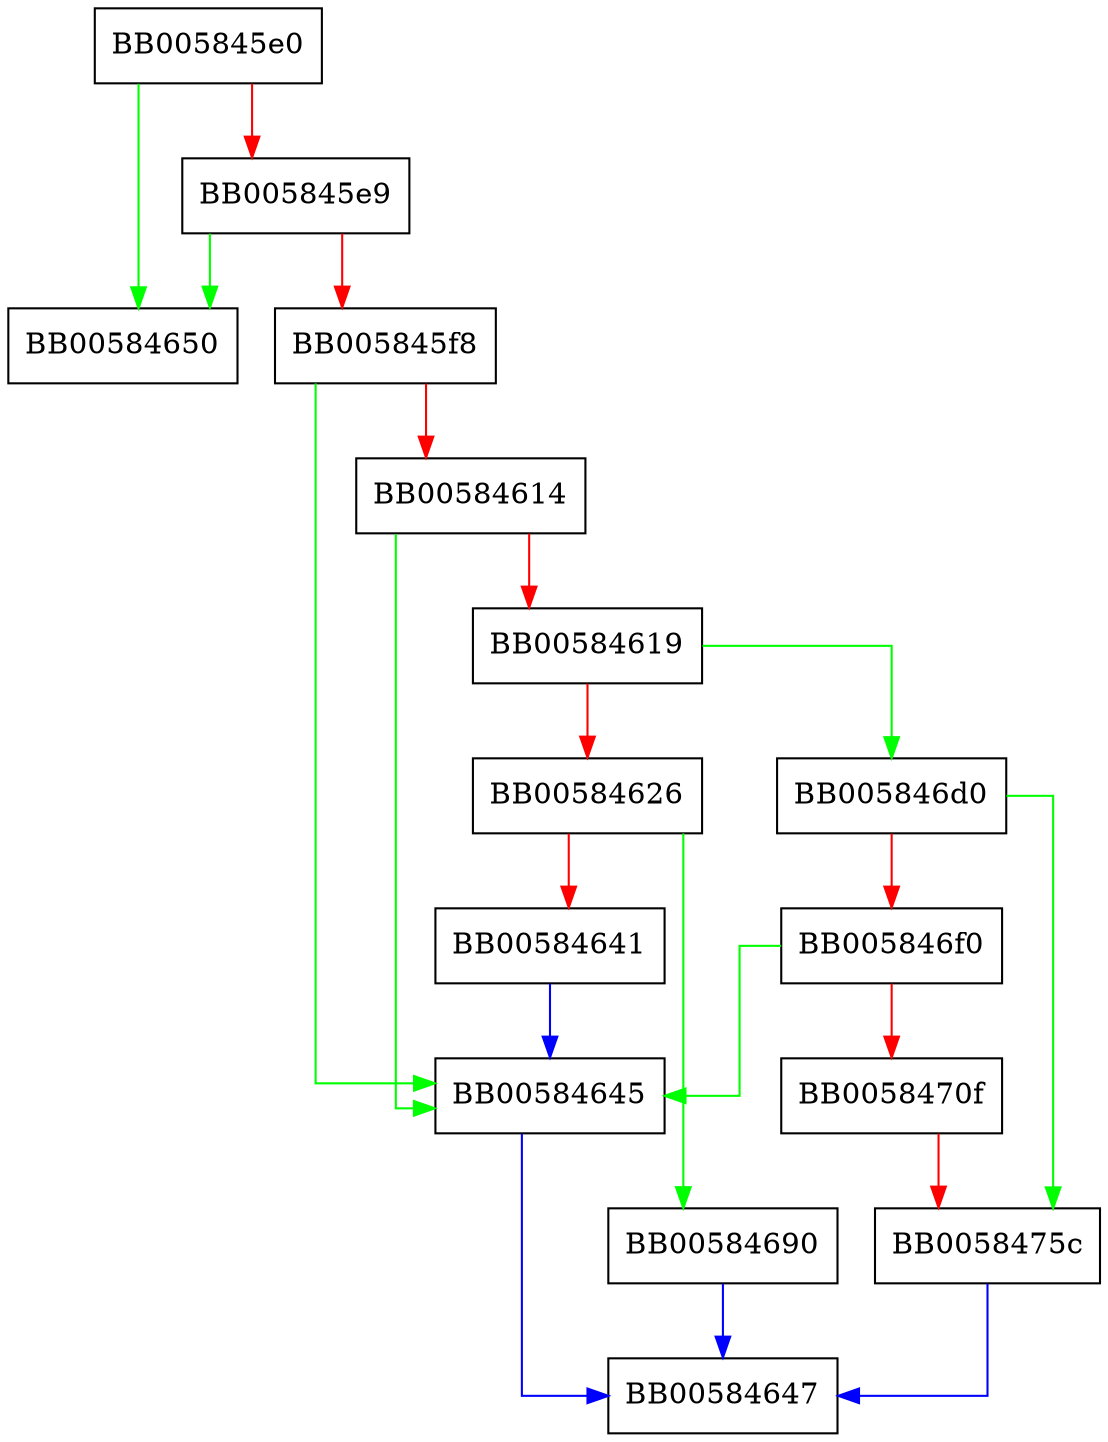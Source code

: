 digraph i2o_ECPublicKey {
  node [shape="box"];
  graph [splines=ortho];
  BB005845e0 -> BB00584650 [color="green"];
  BB005845e0 -> BB005845e9 [color="red"];
  BB005845e9 -> BB00584650 [color="green"];
  BB005845e9 -> BB005845f8 [color="red"];
  BB005845f8 -> BB00584645 [color="green"];
  BB005845f8 -> BB00584614 [color="red"];
  BB00584614 -> BB00584645 [color="green"];
  BB00584614 -> BB00584619 [color="red"];
  BB00584619 -> BB005846d0 [color="green"];
  BB00584619 -> BB00584626 [color="red"];
  BB00584626 -> BB00584690 [color="green"];
  BB00584626 -> BB00584641 [color="red"];
  BB00584641 -> BB00584645 [color="blue"];
  BB00584645 -> BB00584647 [color="blue"];
  BB00584690 -> BB00584647 [color="blue"];
  BB005846d0 -> BB0058475c [color="green"];
  BB005846d0 -> BB005846f0 [color="red"];
  BB005846f0 -> BB00584645 [color="green"];
  BB005846f0 -> BB0058470f [color="red"];
  BB0058470f -> BB0058475c [color="red"];
  BB0058475c -> BB00584647 [color="blue"];
}